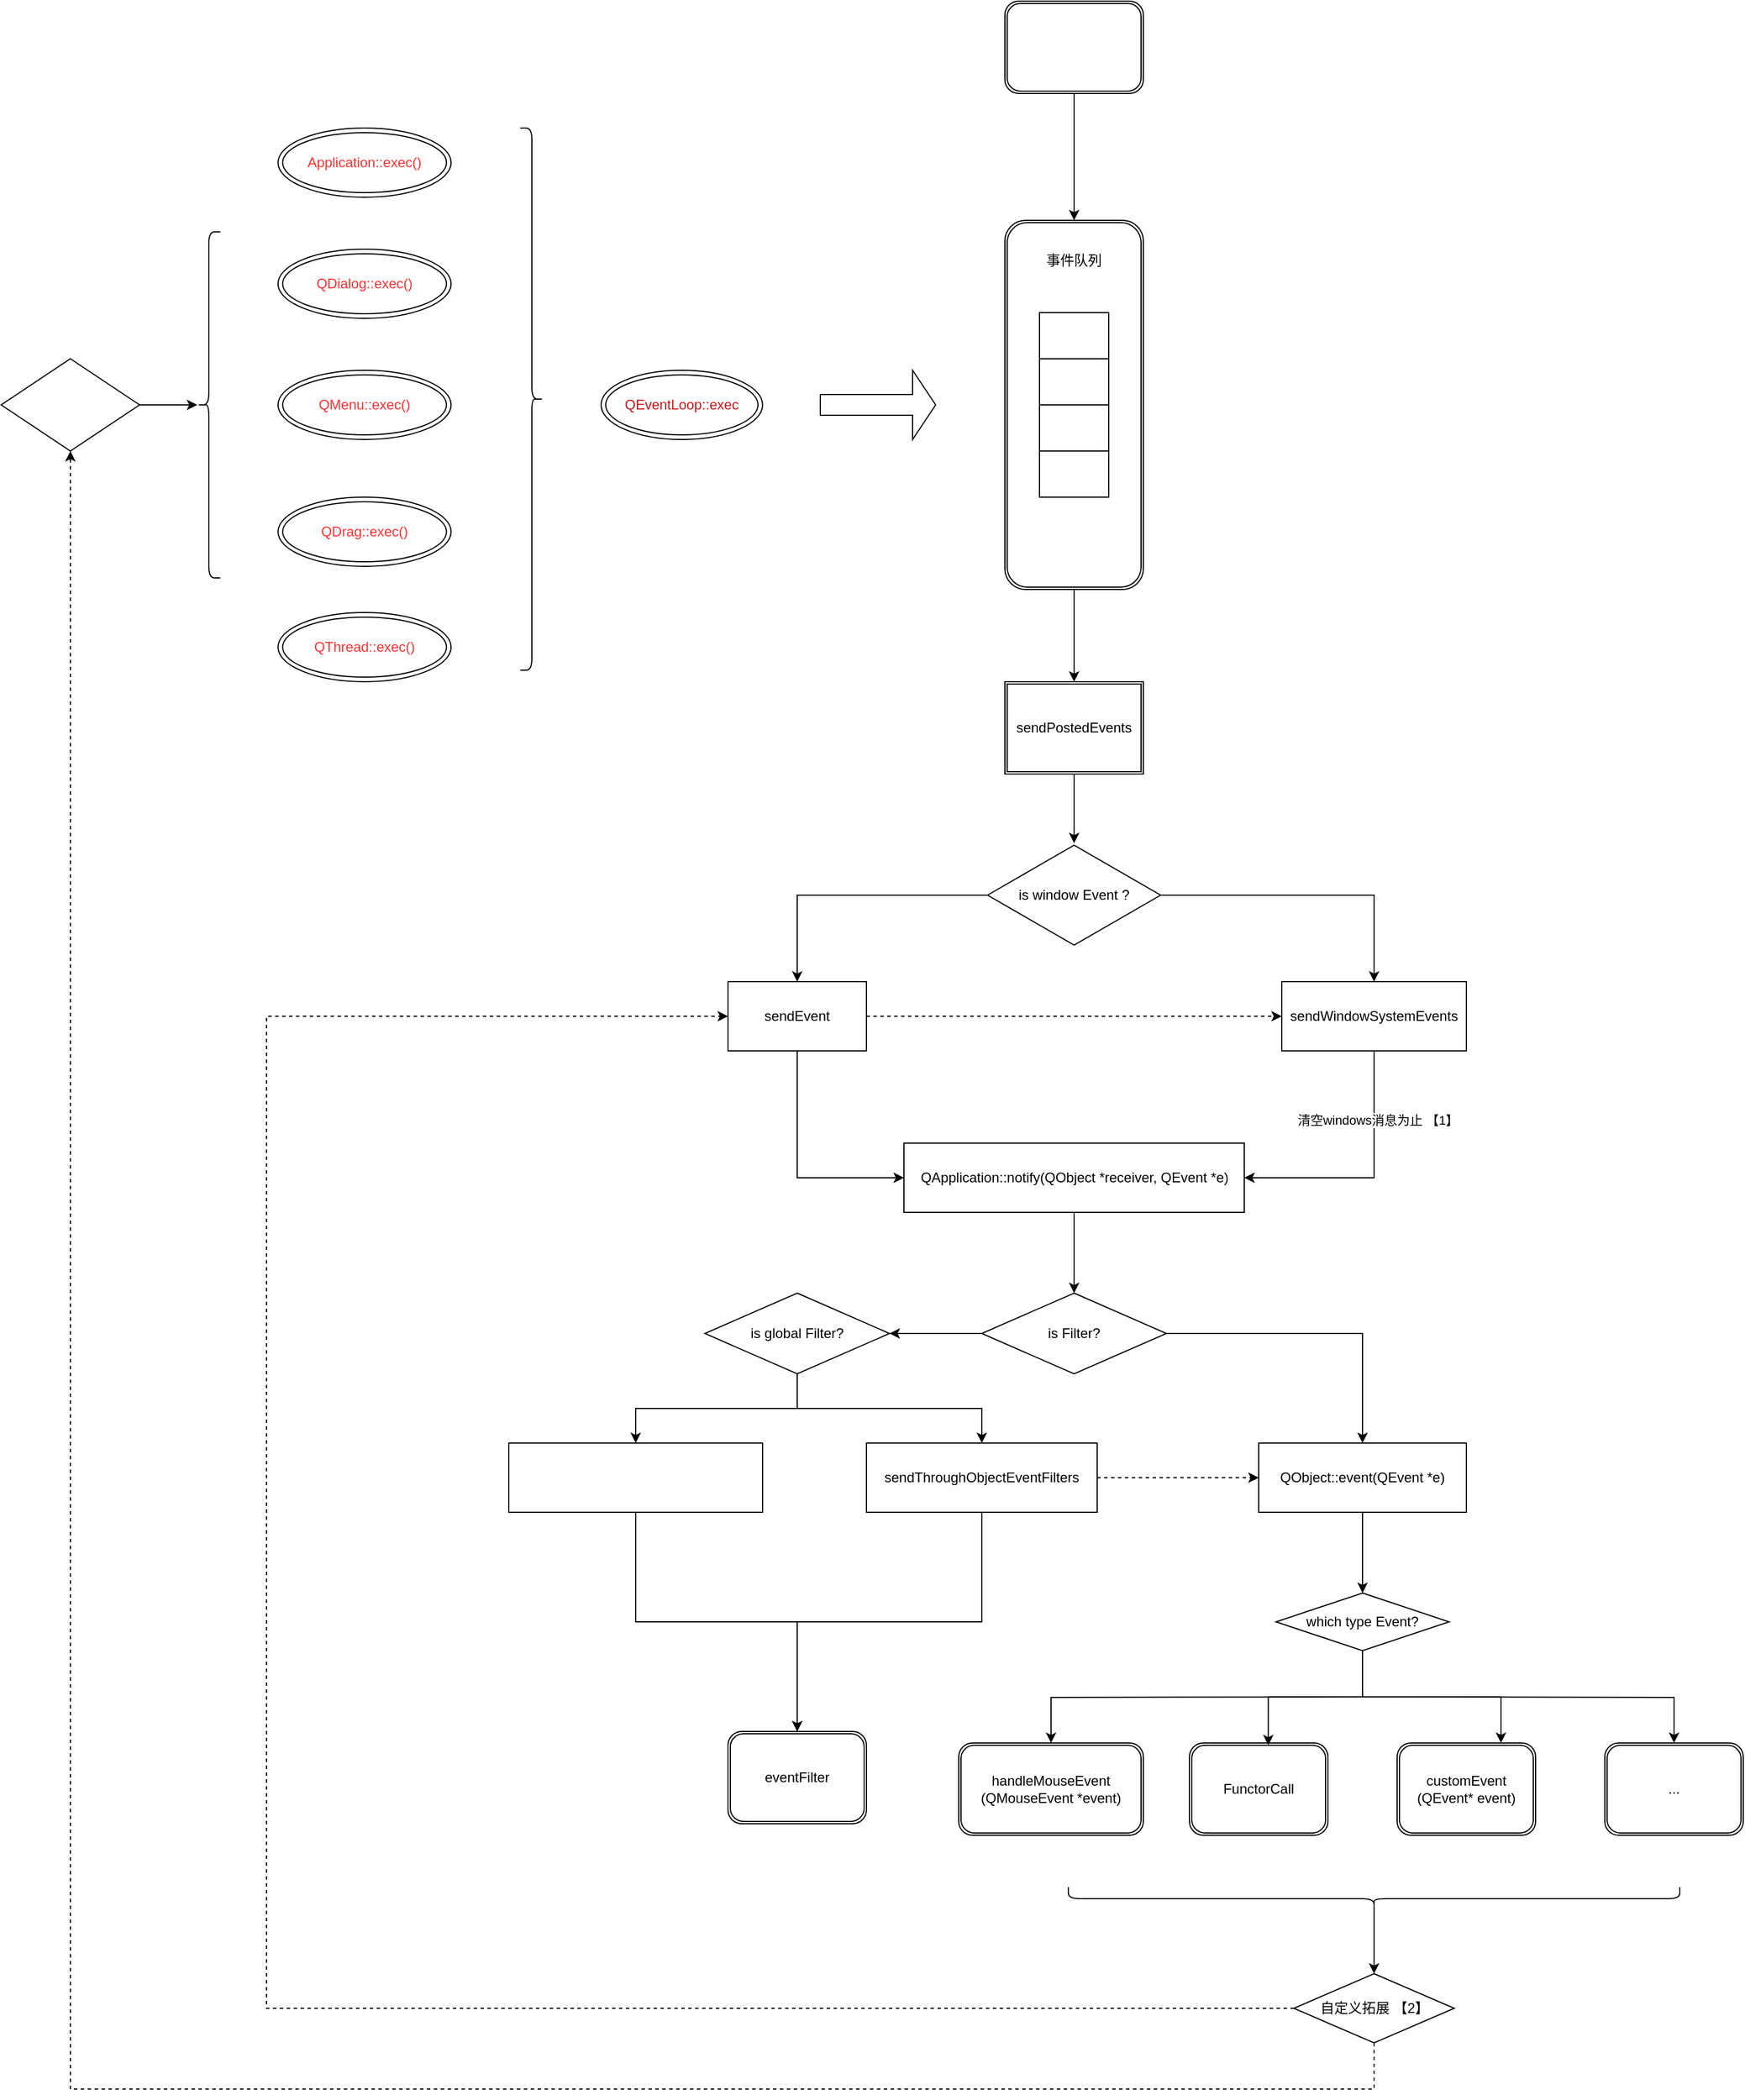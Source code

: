 <mxfile version="26.0.6">
  <diagram name="第 1 页" id="ZluEaIXcUhqylkc8V6hg">
    <mxGraphModel dx="993" dy="1393" grid="1" gridSize="10" guides="1" tooltips="1" connect="1" arrows="1" fold="1" page="1" pageScale="1" pageWidth="827" pageHeight="1169" math="0" shadow="0">
      <root>
        <mxCell id="0" />
        <mxCell id="1" parent="0" />
        <mxCell id="GgzJMH0eqgTsFNEw5RE--2" value="&lt;font style=&quot;color: rgb(255, 51, 51);&quot;&gt;Application::exec()&lt;/font&gt;" style="ellipse;shape=doubleEllipse;whiteSpace=wrap;html=1;" vertex="1" parent="1">
          <mxGeometry x="290" y="490" width="150" height="60" as="geometry" />
        </mxCell>
        <mxCell id="GgzJMH0eqgTsFNEw5RE--3" value="&lt;font style=&quot;color: rgb(255, 51, 51);&quot;&gt;QDialog::exec()&lt;/font&gt;" style="ellipse;shape=doubleEllipse;whiteSpace=wrap;html=1;" vertex="1" parent="1">
          <mxGeometry x="290" y="595" width="150" height="60" as="geometry" />
        </mxCell>
        <mxCell id="GgzJMH0eqgTsFNEw5RE--4" value="&lt;font style=&quot;color: rgb(255, 51, 51);&quot;&gt;QDrag::exec()&lt;/font&gt;" style="ellipse;shape=doubleEllipse;whiteSpace=wrap;html=1;" vertex="1" parent="1">
          <mxGeometry x="290" y="810" width="150" height="60" as="geometry" />
        </mxCell>
        <mxCell id="GgzJMH0eqgTsFNEw5RE--5" value="&lt;font style=&quot;color: rgb(255, 51, 51);&quot;&gt;QMenu::exec()&lt;/font&gt;" style="ellipse;shape=doubleEllipse;whiteSpace=wrap;html=1;" vertex="1" parent="1">
          <mxGeometry x="290" y="700" width="150" height="60" as="geometry" />
        </mxCell>
        <mxCell id="GgzJMH0eqgTsFNEw5RE--6" value="&lt;font style=&quot;color: rgb(255, 51, 51);&quot;&gt;QThread::exec()&lt;/font&gt;" style="ellipse;shape=doubleEllipse;whiteSpace=wrap;html=1;" vertex="1" parent="1">
          <mxGeometry x="290" y="910" width="150" height="60" as="geometry" />
        </mxCell>
        <mxCell id="GgzJMH0eqgTsFNEw5RE--7" value="" style="shape=curlyBracket;whiteSpace=wrap;html=1;rounded=1;labelPosition=left;verticalLabelPosition=middle;align=right;verticalAlign=middle;size=0.5;" vertex="1" parent="1">
          <mxGeometry x="220" y="580" width="20" height="300" as="geometry" />
        </mxCell>
        <mxCell id="GgzJMH0eqgTsFNEw5RE--8" value="" style="shape=curlyBracket;whiteSpace=wrap;html=1;rounded=1;flipH=1;labelPosition=right;verticalLabelPosition=middle;align=left;verticalAlign=middle;" vertex="1" parent="1">
          <mxGeometry x="500" y="490" width="20" height="470" as="geometry" />
        </mxCell>
        <mxCell id="GgzJMH0eqgTsFNEw5RE--9" value="&lt;font style=&quot;color: light-dark(rgb(205, 24, 24), rgb(237, 237, 237));&quot;&gt;QEventLoop::exec&lt;/font&gt;" style="ellipse;shape=doubleEllipse;whiteSpace=wrap;html=1;" vertex="1" parent="1">
          <mxGeometry x="570" y="700" width="140" height="60" as="geometry" />
        </mxCell>
        <mxCell id="GgzJMH0eqgTsFNEw5RE--11" value="" style="shape=singleArrow;whiteSpace=wrap;html=1;" vertex="1" parent="1">
          <mxGeometry x="760" y="700" width="100" height="60" as="geometry" />
        </mxCell>
        <mxCell id="GgzJMH0eqgTsFNEw5RE--46" value="" style="edgeStyle=orthogonalEdgeStyle;rounded=0;orthogonalLoop=1;jettySize=auto;html=1;" edge="1" parent="1" source="GgzJMH0eqgTsFNEw5RE--30" target="GgzJMH0eqgTsFNEw5RE--45">
          <mxGeometry relative="1" as="geometry" />
        </mxCell>
        <mxCell id="GgzJMH0eqgTsFNEw5RE--30" value="" style="shape=ext;double=1;rounded=1;whiteSpace=wrap;html=1;" vertex="1" parent="1">
          <mxGeometry x="920" y="570" width="120" height="320" as="geometry" />
        </mxCell>
        <mxCell id="GgzJMH0eqgTsFNEw5RE--12" value="" style="shape=table;startSize=0;container=1;collapsible=0;childLayout=tableLayout;fontSize=16;" vertex="1" parent="1">
          <mxGeometry x="950" y="650" width="60" height="160" as="geometry" />
        </mxCell>
        <mxCell id="GgzJMH0eqgTsFNEw5RE--13" value="" style="shape=tableRow;horizontal=0;startSize=0;swimlaneHead=0;swimlaneBody=0;strokeColor=inherit;top=0;left=0;bottom=0;right=0;collapsible=0;dropTarget=0;fillColor=none;points=[[0,0.5],[1,0.5]];portConstraint=eastwest;fontSize=16;" vertex="1" parent="GgzJMH0eqgTsFNEw5RE--12">
          <mxGeometry width="60" height="40" as="geometry" />
        </mxCell>
        <mxCell id="GgzJMH0eqgTsFNEw5RE--14" value="" style="shape=partialRectangle;html=1;whiteSpace=wrap;connectable=0;strokeColor=inherit;overflow=hidden;fillColor=none;top=0;left=0;bottom=0;right=0;pointerEvents=1;fontSize=16;" vertex="1" parent="GgzJMH0eqgTsFNEw5RE--13">
          <mxGeometry width="60" height="40" as="geometry">
            <mxRectangle width="60" height="40" as="alternateBounds" />
          </mxGeometry>
        </mxCell>
        <mxCell id="GgzJMH0eqgTsFNEw5RE--17" value="" style="shape=tableRow;horizontal=0;startSize=0;swimlaneHead=0;swimlaneBody=0;strokeColor=inherit;top=0;left=0;bottom=0;right=0;collapsible=0;dropTarget=0;fillColor=none;points=[[0,0.5],[1,0.5]];portConstraint=eastwest;fontSize=16;" vertex="1" parent="GgzJMH0eqgTsFNEw5RE--12">
          <mxGeometry y="40" width="60" height="40" as="geometry" />
        </mxCell>
        <mxCell id="GgzJMH0eqgTsFNEw5RE--18" value="" style="shape=partialRectangle;html=1;whiteSpace=wrap;connectable=0;strokeColor=inherit;overflow=hidden;fillColor=none;top=0;left=0;bottom=0;right=0;pointerEvents=1;fontSize=16;" vertex="1" parent="GgzJMH0eqgTsFNEw5RE--17">
          <mxGeometry width="60" height="40" as="geometry">
            <mxRectangle width="60" height="40" as="alternateBounds" />
          </mxGeometry>
        </mxCell>
        <mxCell id="GgzJMH0eqgTsFNEw5RE--21" value="" style="shape=tableRow;horizontal=0;startSize=0;swimlaneHead=0;swimlaneBody=0;strokeColor=inherit;top=0;left=0;bottom=0;right=0;collapsible=0;dropTarget=0;fillColor=none;points=[[0,0.5],[1,0.5]];portConstraint=eastwest;fontSize=16;" vertex="1" parent="GgzJMH0eqgTsFNEw5RE--12">
          <mxGeometry y="80" width="60" height="40" as="geometry" />
        </mxCell>
        <mxCell id="GgzJMH0eqgTsFNEw5RE--22" value="" style="shape=partialRectangle;html=1;whiteSpace=wrap;connectable=0;strokeColor=inherit;overflow=hidden;fillColor=none;top=0;left=0;bottom=0;right=0;pointerEvents=1;fontSize=16;" vertex="1" parent="GgzJMH0eqgTsFNEw5RE--21">
          <mxGeometry width="60" height="40" as="geometry">
            <mxRectangle width="60" height="40" as="alternateBounds" />
          </mxGeometry>
        </mxCell>
        <mxCell id="GgzJMH0eqgTsFNEw5RE--28" style="shape=tableRow;horizontal=0;startSize=0;swimlaneHead=0;swimlaneBody=0;strokeColor=inherit;top=0;left=0;bottom=0;right=0;collapsible=0;dropTarget=0;fillColor=none;points=[[0,0.5],[1,0.5]];portConstraint=eastwest;fontSize=16;" vertex="1" parent="GgzJMH0eqgTsFNEw5RE--12">
          <mxGeometry y="120" width="60" height="40" as="geometry" />
        </mxCell>
        <mxCell id="GgzJMH0eqgTsFNEw5RE--29" style="shape=partialRectangle;html=1;whiteSpace=wrap;connectable=0;strokeColor=inherit;overflow=hidden;fillColor=none;top=0;left=0;bottom=0;right=0;pointerEvents=1;fontSize=16;" vertex="1" parent="GgzJMH0eqgTsFNEw5RE--28">
          <mxGeometry width="60" height="40" as="geometry">
            <mxRectangle width="60" height="40" as="alternateBounds" />
          </mxGeometry>
        </mxCell>
        <mxCell id="GgzJMH0eqgTsFNEw5RE--36" value="" style="edgeStyle=orthogonalEdgeStyle;rounded=0;orthogonalLoop=1;jettySize=auto;html=1;" edge="1" parent="1" source="GgzJMH0eqgTsFNEw5RE--31" target="GgzJMH0eqgTsFNEw5RE--35">
          <mxGeometry relative="1" as="geometry">
            <Array as="points">
              <mxPoint x="740" y="1155" />
            </Array>
          </mxGeometry>
        </mxCell>
        <mxCell id="GgzJMH0eqgTsFNEw5RE--38" value="" style="edgeStyle=orthogonalEdgeStyle;rounded=0;orthogonalLoop=1;jettySize=auto;html=1;entryX=0.5;entryY=0;entryDx=0;entryDy=0;" edge="1" parent="1" source="GgzJMH0eqgTsFNEw5RE--31" target="GgzJMH0eqgTsFNEw5RE--37">
          <mxGeometry relative="1" as="geometry" />
        </mxCell>
        <mxCell id="GgzJMH0eqgTsFNEw5RE--31" value="is window Event ?" style="html=1;whiteSpace=wrap;aspect=fixed;shape=isoRectangle;" vertex="1" parent="1">
          <mxGeometry x="905" y="1110" width="150" height="90" as="geometry" />
        </mxCell>
        <mxCell id="GgzJMH0eqgTsFNEw5RE--62" style="edgeStyle=orthogonalEdgeStyle;rounded=0;orthogonalLoop=1;jettySize=auto;html=1;entryX=0;entryY=0.5;entryDx=0;entryDy=0;exitX=0.5;exitY=1;exitDx=0;exitDy=0;" edge="1" parent="1" source="GgzJMH0eqgTsFNEw5RE--35" target="GgzJMH0eqgTsFNEw5RE--56">
          <mxGeometry relative="1" as="geometry">
            <Array as="points">
              <mxPoint x="740" y="1400" />
            </Array>
          </mxGeometry>
        </mxCell>
        <mxCell id="GgzJMH0eqgTsFNEw5RE--66" style="edgeStyle=orthogonalEdgeStyle;rounded=0;orthogonalLoop=1;jettySize=auto;html=1;entryX=0;entryY=0.5;entryDx=0;entryDy=0;dashed=1;" edge="1" parent="1" source="GgzJMH0eqgTsFNEw5RE--35" target="GgzJMH0eqgTsFNEw5RE--37">
          <mxGeometry relative="1" as="geometry" />
        </mxCell>
        <mxCell id="GgzJMH0eqgTsFNEw5RE--35" value="sendEvent" style="whiteSpace=wrap;html=1;" vertex="1" parent="1">
          <mxGeometry x="680" y="1230" width="120" height="60" as="geometry" />
        </mxCell>
        <mxCell id="GgzJMH0eqgTsFNEw5RE--61" style="edgeStyle=orthogonalEdgeStyle;rounded=0;orthogonalLoop=1;jettySize=auto;html=1;entryX=1;entryY=0.5;entryDx=0;entryDy=0;" edge="1" parent="1" source="GgzJMH0eqgTsFNEw5RE--37" target="GgzJMH0eqgTsFNEw5RE--56">
          <mxGeometry relative="1" as="geometry">
            <Array as="points">
              <mxPoint x="1240" y="1400" />
            </Array>
          </mxGeometry>
        </mxCell>
        <mxCell id="GgzJMH0eqgTsFNEw5RE--63" value="清空windows消息为止 【1】" style="edgeLabel;html=1;align=center;verticalAlign=middle;resizable=0;points=[];" vertex="1" connectable="0" parent="GgzJMH0eqgTsFNEw5RE--61">
          <mxGeometry x="-0.464" y="3" relative="1" as="geometry">
            <mxPoint as="offset" />
          </mxGeometry>
        </mxCell>
        <mxCell id="GgzJMH0eqgTsFNEw5RE--37" value="sendWindowSystemEvents" style="whiteSpace=wrap;html=1;" vertex="1" parent="1">
          <mxGeometry x="1160" y="1230" width="160" height="60" as="geometry" />
        </mxCell>
        <mxCell id="GgzJMH0eqgTsFNEw5RE--44" value="" style="edgeStyle=orthogonalEdgeStyle;rounded=0;orthogonalLoop=1;jettySize=auto;html=1;" edge="1" parent="1" source="GgzJMH0eqgTsFNEw5RE--43" target="GgzJMH0eqgTsFNEw5RE--30">
          <mxGeometry relative="1" as="geometry" />
        </mxCell>
        <mxCell id="GgzJMH0eqgTsFNEw5RE--43" value="" style="shape=ext;double=1;rounded=1;whiteSpace=wrap;html=1;" vertex="1" parent="1">
          <mxGeometry x="920" y="380" width="120" height="80" as="geometry" />
        </mxCell>
        <mxCell id="GgzJMH0eqgTsFNEw5RE--47" value="" style="edgeStyle=orthogonalEdgeStyle;rounded=0;orthogonalLoop=1;jettySize=auto;html=1;" edge="1" parent="1" source="GgzJMH0eqgTsFNEw5RE--45" target="GgzJMH0eqgTsFNEw5RE--31">
          <mxGeometry relative="1" as="geometry" />
        </mxCell>
        <mxCell id="GgzJMH0eqgTsFNEw5RE--45" value="sendPostedEvents" style="shape=ext;double=1;rounded=0;whiteSpace=wrap;html=1;" vertex="1" parent="1">
          <mxGeometry x="920" y="970" width="120" height="80" as="geometry" />
        </mxCell>
        <mxCell id="GgzJMH0eqgTsFNEw5RE--74" value="" style="edgeStyle=orthogonalEdgeStyle;rounded=0;orthogonalLoop=1;jettySize=auto;html=1;" edge="1" parent="1" source="GgzJMH0eqgTsFNEw5RE--56" target="GgzJMH0eqgTsFNEw5RE--73">
          <mxGeometry relative="1" as="geometry" />
        </mxCell>
        <mxCell id="GgzJMH0eqgTsFNEw5RE--56" value="QApplication::notify(QObject *receiver, QEvent *e)" style="whiteSpace=wrap;html=1;" vertex="1" parent="1">
          <mxGeometry x="832.5" y="1370" width="295" height="60" as="geometry" />
        </mxCell>
        <mxCell id="GgzJMH0eqgTsFNEw5RE--91" style="edgeStyle=orthogonalEdgeStyle;rounded=0;orthogonalLoop=1;jettySize=auto;html=1;entryX=0.5;entryY=0;entryDx=0;entryDy=0;" edge="1" parent="1" source="GgzJMH0eqgTsFNEw5RE--67" target="GgzJMH0eqgTsFNEw5RE--71">
          <mxGeometry relative="1" as="geometry" />
        </mxCell>
        <mxCell id="GgzJMH0eqgTsFNEw5RE--94" style="edgeStyle=orthogonalEdgeStyle;rounded=0;orthogonalLoop=1;jettySize=auto;html=1;entryX=0;entryY=0.5;entryDx=0;entryDy=0;dashed=1;" edge="1" parent="1" source="GgzJMH0eqgTsFNEw5RE--67" target="GgzJMH0eqgTsFNEw5RE--79">
          <mxGeometry relative="1" as="geometry" />
        </mxCell>
        <mxCell id="GgzJMH0eqgTsFNEw5RE--67" value="sendThroughObjectEventFilters" style="whiteSpace=wrap;html=1;" vertex="1" parent="1">
          <mxGeometry x="800" y="1630" width="200" height="60" as="geometry" />
        </mxCell>
        <mxCell id="GgzJMH0eqgTsFNEw5RE--90" style="edgeStyle=orthogonalEdgeStyle;rounded=0;orthogonalLoop=1;jettySize=auto;html=1;" edge="1" parent="1" source="GgzJMH0eqgTsFNEw5RE--69" target="GgzJMH0eqgTsFNEw5RE--71">
          <mxGeometry relative="1" as="geometry" />
        </mxCell>
        <mxCell id="GgzJMH0eqgTsFNEw5RE--69" value="" style="rounded=0;whiteSpace=wrap;html=1;" vertex="1" parent="1">
          <mxGeometry x="490" y="1630" width="220" height="60" as="geometry" />
        </mxCell>
        <mxCell id="GgzJMH0eqgTsFNEw5RE--71" value="eventFilter" style="shape=ext;double=1;rounded=1;whiteSpace=wrap;html=1;" vertex="1" parent="1">
          <mxGeometry x="680" y="1880" width="120" height="80" as="geometry" />
        </mxCell>
        <mxCell id="GgzJMH0eqgTsFNEw5RE--72" value="handleMouseEvent&lt;div&gt;(QMouseEvent *event)&lt;/div&gt;" style="shape=ext;double=1;rounded=1;whiteSpace=wrap;html=1;" vertex="1" parent="1">
          <mxGeometry x="880" y="1890" width="160" height="80" as="geometry" />
        </mxCell>
        <mxCell id="GgzJMH0eqgTsFNEw5RE--76" value="" style="edgeStyle=orthogonalEdgeStyle;rounded=0;orthogonalLoop=1;jettySize=auto;html=1;" edge="1" parent="1" source="GgzJMH0eqgTsFNEw5RE--73" target="GgzJMH0eqgTsFNEw5RE--75">
          <mxGeometry relative="1" as="geometry" />
        </mxCell>
        <mxCell id="GgzJMH0eqgTsFNEw5RE--80" value="" style="edgeStyle=orthogonalEdgeStyle;rounded=0;orthogonalLoop=1;jettySize=auto;html=1;" edge="1" parent="1" source="GgzJMH0eqgTsFNEw5RE--73" target="GgzJMH0eqgTsFNEw5RE--79">
          <mxGeometry relative="1" as="geometry" />
        </mxCell>
        <mxCell id="GgzJMH0eqgTsFNEw5RE--73" value="is Filter?" style="rhombus;whiteSpace=wrap;html=1;" vertex="1" parent="1">
          <mxGeometry x="900" y="1500" width="160" height="70" as="geometry" />
        </mxCell>
        <mxCell id="GgzJMH0eqgTsFNEw5RE--77" style="edgeStyle=orthogonalEdgeStyle;rounded=0;orthogonalLoop=1;jettySize=auto;html=1;entryX=0.5;entryY=0;entryDx=0;entryDy=0;" edge="1" parent="1" source="GgzJMH0eqgTsFNEw5RE--75" target="GgzJMH0eqgTsFNEw5RE--69">
          <mxGeometry relative="1" as="geometry" />
        </mxCell>
        <mxCell id="GgzJMH0eqgTsFNEw5RE--78" style="edgeStyle=orthogonalEdgeStyle;rounded=0;orthogonalLoop=1;jettySize=auto;html=1;entryX=0.5;entryY=0;entryDx=0;entryDy=0;" edge="1" parent="1" source="GgzJMH0eqgTsFNEw5RE--75" target="GgzJMH0eqgTsFNEw5RE--67">
          <mxGeometry relative="1" as="geometry" />
        </mxCell>
        <mxCell id="GgzJMH0eqgTsFNEw5RE--75" value="is global Filter?" style="rhombus;whiteSpace=wrap;html=1;" vertex="1" parent="1">
          <mxGeometry x="660" y="1500" width="160" height="70" as="geometry" />
        </mxCell>
        <mxCell id="GgzJMH0eqgTsFNEw5RE--82" value="" style="edgeStyle=orthogonalEdgeStyle;rounded=0;orthogonalLoop=1;jettySize=auto;html=1;" edge="1" parent="1" source="GgzJMH0eqgTsFNEw5RE--79" target="GgzJMH0eqgTsFNEw5RE--81">
          <mxGeometry relative="1" as="geometry" />
        </mxCell>
        <mxCell id="GgzJMH0eqgTsFNEw5RE--79" value="QObject::event(QEvent *e)" style="whiteSpace=wrap;html=1;" vertex="1" parent="1">
          <mxGeometry x="1140" y="1630" width="180" height="60" as="geometry" />
        </mxCell>
        <mxCell id="GgzJMH0eqgTsFNEw5RE--88" style="edgeStyle=orthogonalEdgeStyle;rounded=0;orthogonalLoop=1;jettySize=auto;html=1;entryX=0.75;entryY=0;entryDx=0;entryDy=0;" edge="1" parent="1" source="GgzJMH0eqgTsFNEw5RE--81" target="GgzJMH0eqgTsFNEw5RE--84">
          <mxGeometry relative="1" as="geometry" />
        </mxCell>
        <mxCell id="GgzJMH0eqgTsFNEw5RE--89" style="edgeStyle=orthogonalEdgeStyle;rounded=0;orthogonalLoop=1;jettySize=auto;html=1;entryX=0.5;entryY=0;entryDx=0;entryDy=0;" edge="1" parent="1" target="GgzJMH0eqgTsFNEw5RE--85">
          <mxGeometry relative="1" as="geometry">
            <mxPoint x="1230" y="1850" as="sourcePoint" />
          </mxGeometry>
        </mxCell>
        <mxCell id="GgzJMH0eqgTsFNEw5RE--81" value="which type Event?" style="rhombus;whiteSpace=wrap;html=1;" vertex="1" parent="1">
          <mxGeometry x="1155" y="1760" width="150" height="50" as="geometry" />
        </mxCell>
        <mxCell id="GgzJMH0eqgTsFNEw5RE--83" value="FunctorCall" style="shape=ext;double=1;rounded=1;whiteSpace=wrap;html=1;" vertex="1" parent="1">
          <mxGeometry x="1080" y="1890" width="120" height="80" as="geometry" />
        </mxCell>
        <mxCell id="GgzJMH0eqgTsFNEw5RE--84" value="customEvent&lt;div&gt;(QEvent* event)&lt;/div&gt;" style="shape=ext;double=1;rounded=1;whiteSpace=wrap;html=1;" vertex="1" parent="1">
          <mxGeometry x="1260" y="1890" width="120" height="80" as="geometry" />
        </mxCell>
        <mxCell id="GgzJMH0eqgTsFNEw5RE--85" value="..." style="shape=ext;double=1;rounded=1;whiteSpace=wrap;html=1;" vertex="1" parent="1">
          <mxGeometry x="1440" y="1890" width="120" height="80" as="geometry" />
        </mxCell>
        <mxCell id="GgzJMH0eqgTsFNEw5RE--86" style="edgeStyle=orthogonalEdgeStyle;rounded=0;orthogonalLoop=1;jettySize=auto;html=1;entryX=0.5;entryY=0;entryDx=0;entryDy=0;" edge="1" parent="1" target="GgzJMH0eqgTsFNEw5RE--72">
          <mxGeometry relative="1" as="geometry">
            <mxPoint x="1230" y="1850" as="sourcePoint" />
          </mxGeometry>
        </mxCell>
        <mxCell id="GgzJMH0eqgTsFNEw5RE--87" style="edgeStyle=orthogonalEdgeStyle;rounded=0;orthogonalLoop=1;jettySize=auto;html=1;entryX=0.569;entryY=0.025;entryDx=0;entryDy=0;entryPerimeter=0;" edge="1" parent="1" source="GgzJMH0eqgTsFNEw5RE--81" target="GgzJMH0eqgTsFNEw5RE--83">
          <mxGeometry relative="1" as="geometry">
            <Array as="points">
              <mxPoint x="1230" y="1850" />
              <mxPoint x="1148" y="1850" />
            </Array>
          </mxGeometry>
        </mxCell>
        <mxCell id="GgzJMH0eqgTsFNEw5RE--92" value="事件队列" style="text;html=1;align=center;verticalAlign=middle;whiteSpace=wrap;rounded=0;" vertex="1" parent="1">
          <mxGeometry x="950" y="590" width="60" height="30" as="geometry" />
        </mxCell>
        <mxCell id="GgzJMH0eqgTsFNEw5RE--98" style="edgeStyle=orthogonalEdgeStyle;rounded=0;orthogonalLoop=1;jettySize=auto;html=1;entryX=0.5;entryY=1;entryDx=0;entryDy=0;exitX=0.5;exitY=1;exitDx=0;exitDy=0;dashed=1;" edge="1" parent="1" source="GgzJMH0eqgTsFNEw5RE--103" target="GgzJMH0eqgTsFNEw5RE--96">
          <mxGeometry relative="1" as="geometry">
            <mxPoint x="1250" y="2170" as="sourcePoint" />
            <Array as="points">
              <mxPoint x="1240" y="2190" />
              <mxPoint x="110" y="2190" />
            </Array>
          </mxGeometry>
        </mxCell>
        <mxCell id="GgzJMH0eqgTsFNEw5RE--105" style="edgeStyle=orthogonalEdgeStyle;rounded=0;orthogonalLoop=1;jettySize=auto;html=1;exitX=0.1;exitY=0.5;exitDx=0;exitDy=0;exitPerimeter=0;entryX=0.5;entryY=0;entryDx=0;entryDy=0;" edge="1" parent="1" source="GgzJMH0eqgTsFNEw5RE--95" target="GgzJMH0eqgTsFNEw5RE--103">
          <mxGeometry relative="1" as="geometry" />
        </mxCell>
        <mxCell id="GgzJMH0eqgTsFNEw5RE--95" value="" style="shape=curlyBracket;whiteSpace=wrap;html=1;rounded=1;labelPosition=left;verticalLabelPosition=middle;align=right;verticalAlign=middle;rotation=-90;size=0.5;" vertex="1" parent="1">
          <mxGeometry x="1230" y="1760" width="20" height="530" as="geometry" />
        </mxCell>
        <mxCell id="GgzJMH0eqgTsFNEw5RE--97" value="" style="edgeStyle=orthogonalEdgeStyle;rounded=0;orthogonalLoop=1;jettySize=auto;html=1;" edge="1" parent="1" source="GgzJMH0eqgTsFNEw5RE--96" target="GgzJMH0eqgTsFNEw5RE--7">
          <mxGeometry relative="1" as="geometry" />
        </mxCell>
        <mxCell id="GgzJMH0eqgTsFNEw5RE--96" value="" style="rhombus;whiteSpace=wrap;html=1;" vertex="1" parent="1">
          <mxGeometry x="50" y="690" width="120" height="80" as="geometry" />
        </mxCell>
        <mxCell id="GgzJMH0eqgTsFNEw5RE--106" style="edgeStyle=orthogonalEdgeStyle;rounded=0;orthogonalLoop=1;jettySize=auto;html=1;entryX=0;entryY=0.5;entryDx=0;entryDy=0;dashed=1;" edge="1" parent="1" source="GgzJMH0eqgTsFNEw5RE--103" target="GgzJMH0eqgTsFNEw5RE--35">
          <mxGeometry relative="1" as="geometry">
            <mxPoint x="300" y="1230" as="targetPoint" />
            <Array as="points">
              <mxPoint x="280" y="2120" />
              <mxPoint x="280" y="1260" />
            </Array>
          </mxGeometry>
        </mxCell>
        <mxCell id="GgzJMH0eqgTsFNEw5RE--103" value="自定义拓展 【2】" style="rhombus;whiteSpace=wrap;html=1;" vertex="1" parent="1">
          <mxGeometry x="1170.5" y="2090" width="139" height="60" as="geometry" />
        </mxCell>
      </root>
    </mxGraphModel>
  </diagram>
</mxfile>
